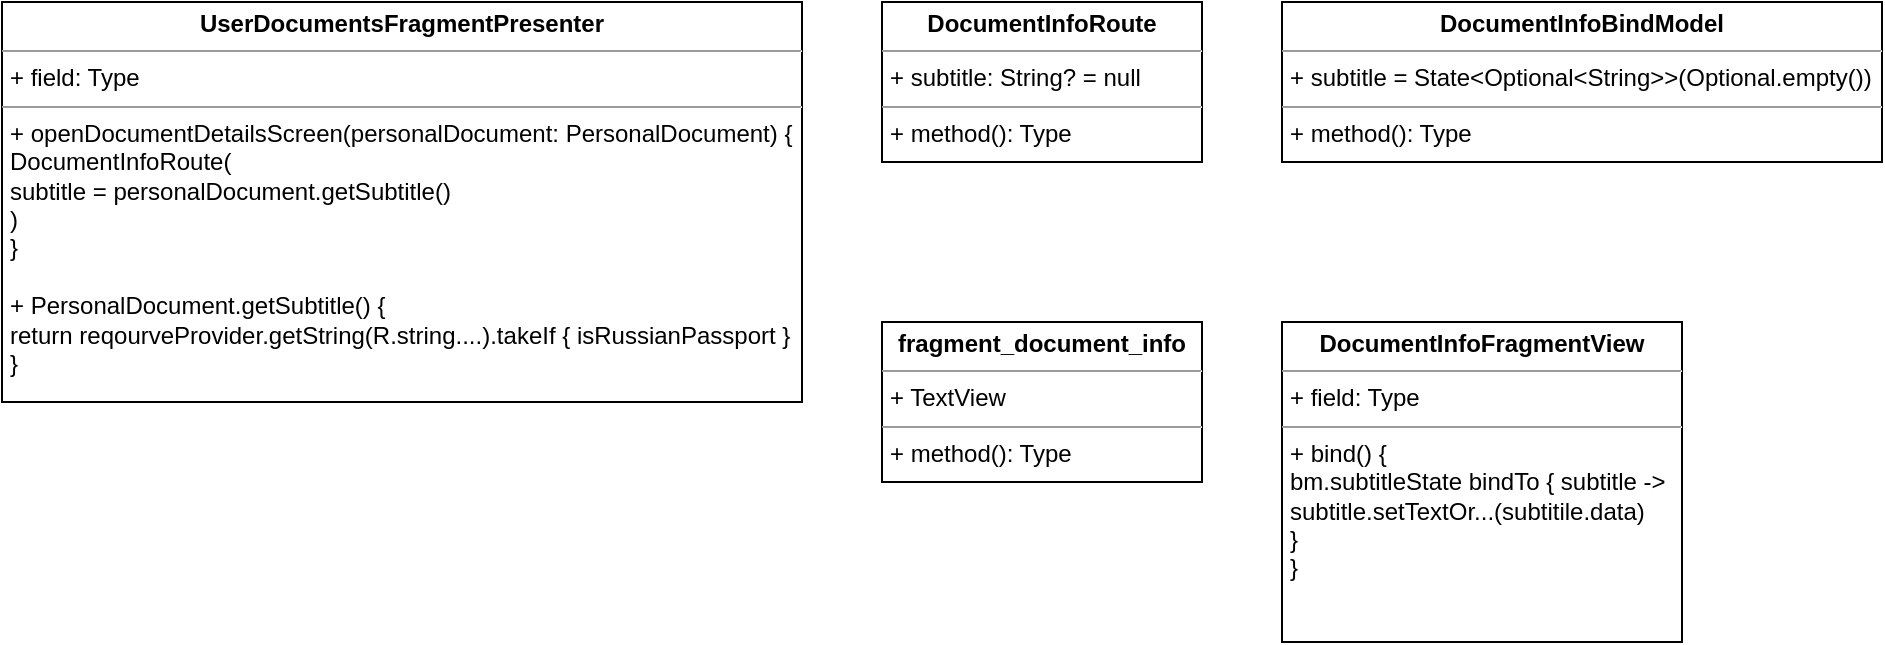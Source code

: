 <mxfile version="20.1.1" type="github">
  <diagram id="gWVzGPQjn2zDsp72pqYC" name="Page-1">
    <mxGraphModel dx="757" dy="480" grid="1" gridSize="10" guides="1" tooltips="1" connect="1" arrows="1" fold="1" page="1" pageScale="1" pageWidth="827" pageHeight="1169" math="0" shadow="0">
      <root>
        <mxCell id="0" />
        <mxCell id="1" parent="0" />
        <mxCell id="rqU30VaZS2W21N0QK3EW-1" value="&lt;p style=&quot;margin:0px;margin-top:4px;text-align:center;&quot;&gt;&lt;b&gt;DocumentInfoRoute&lt;/b&gt;&lt;/p&gt;&lt;hr size=&quot;1&quot;&gt;&lt;p style=&quot;margin:0px;margin-left:4px;&quot;&gt;+ subtitle: String? = null&lt;br&gt;&lt;/p&gt;&lt;hr size=&quot;1&quot;&gt;&lt;p style=&quot;margin:0px;margin-left:4px;&quot;&gt;+ method(): Type&lt;/p&gt;" style="verticalAlign=top;align=left;overflow=fill;fontSize=12;fontFamily=Helvetica;html=1;" vertex="1" parent="1">
          <mxGeometry x="560" y="120" width="160" height="80" as="geometry" />
        </mxCell>
        <mxCell id="rqU30VaZS2W21N0QK3EW-2" value="&lt;p style=&quot;margin:0px;margin-top:4px;text-align:center;&quot;&gt;&lt;b&gt;UserDocumentsFragmentPresenter&lt;/b&gt;&lt;/p&gt;&lt;hr size=&quot;1&quot;&gt;&lt;p style=&quot;margin:0px;margin-left:4px;&quot;&gt;+ field: Type&lt;/p&gt;&lt;hr size=&quot;1&quot;&gt;&lt;p style=&quot;margin:0px;margin-left:4px;&quot;&gt;+ openDocumentDetailsScreen(personalDocument: PersonalDocument) {&lt;/p&gt;&lt;p style=&quot;margin:0px;margin-left:4px;&quot;&gt;DocumentInfoRoute(&lt;/p&gt;&lt;p style=&quot;margin:0px;margin-left:4px;&quot;&gt;subtitle = personalDocument.getSubtitle()&lt;/p&gt;&lt;p style=&quot;margin:0px;margin-left:4px;&quot;&gt;)&lt;br&gt;&lt;/p&gt;&lt;p style=&quot;margin:0px;margin-left:4px;&quot;&gt;}&lt;/p&gt;&lt;p style=&quot;margin:0px;margin-left:4px;&quot;&gt;&lt;br&gt;&lt;/p&gt;&lt;p style=&quot;margin:0px;margin-left:4px;&quot;&gt;+ PersonalDocument.getSubtitle() {&lt;/p&gt;&lt;p style=&quot;margin:0px;margin-left:4px;&quot;&gt;return reqourveProvider.getString(R.string....).takeIf { isRussianPassport }&lt;br&gt;&lt;/p&gt;&lt;p style=&quot;margin:0px;margin-left:4px;&quot;&gt;}&lt;br&gt;&lt;/p&gt;" style="verticalAlign=top;align=left;overflow=fill;fontSize=12;fontFamily=Helvetica;html=1;" vertex="1" parent="1">
          <mxGeometry x="120" y="120" width="400" height="200" as="geometry" />
        </mxCell>
        <mxCell id="rqU30VaZS2W21N0QK3EW-3" value="&lt;p style=&quot;margin:0px;margin-top:4px;text-align:center;&quot;&gt;&lt;b&gt;fragment_document_info&lt;/b&gt;&lt;/p&gt;&lt;hr size=&quot;1&quot;&gt;&lt;p style=&quot;margin:0px;margin-left:4px;&quot;&gt;+ TextView&lt;br&gt;&lt;/p&gt;&lt;hr size=&quot;1&quot;&gt;&lt;p style=&quot;margin:0px;margin-left:4px;&quot;&gt;+ method(): Type&lt;/p&gt;" style="verticalAlign=top;align=left;overflow=fill;fontSize=12;fontFamily=Helvetica;html=1;" vertex="1" parent="1">
          <mxGeometry x="560" y="280" width="160" height="80" as="geometry" />
        </mxCell>
        <mxCell id="rqU30VaZS2W21N0QK3EW-4" value="&lt;p style=&quot;margin:0px;margin-top:4px;text-align:center;&quot;&gt;&lt;b&gt;DocumentInfoBindModel&lt;/b&gt;&lt;/p&gt;&lt;hr size=&quot;1&quot;&gt;&lt;p style=&quot;margin:0px;margin-left:4px;&quot;&gt;+ subtitle = State&amp;lt;Optional&amp;lt;String&amp;gt;&amp;gt;(Optional.empty())&lt;br&gt;&lt;/p&gt;&lt;hr size=&quot;1&quot;&gt;&lt;p style=&quot;margin:0px;margin-left:4px;&quot;&gt;+ method(): Type&lt;/p&gt;" style="verticalAlign=top;align=left;overflow=fill;fontSize=12;fontFamily=Helvetica;html=1;" vertex="1" parent="1">
          <mxGeometry x="760" y="120" width="300" height="80" as="geometry" />
        </mxCell>
        <mxCell id="rqU30VaZS2W21N0QK3EW-5" value="&lt;p style=&quot;margin:0px;margin-top:4px;text-align:center;&quot;&gt;&lt;b&gt;DocumentInfoFragmentView&lt;/b&gt;&lt;/p&gt;&lt;hr size=&quot;1&quot;&gt;&lt;p style=&quot;margin:0px;margin-left:4px;&quot;&gt;+ field: Type&lt;/p&gt;&lt;hr size=&quot;1&quot;&gt;&lt;p style=&quot;margin:0px;margin-left:4px;&quot;&gt;+ bind() {&lt;/p&gt;&lt;p style=&quot;margin:0px;margin-left:4px;&quot;&gt;bm.subtitleState bindTo { subtitle -&amp;gt;&lt;br&gt;&lt;/p&gt;&lt;p style=&quot;margin:0px;margin-left:4px;&quot;&gt;subtitle.setTextOr...(subtitile.data)&lt;/p&gt;&lt;p style=&quot;margin:0px;margin-left:4px;&quot;&gt;}&lt;br&gt;&lt;/p&gt;&lt;p style=&quot;margin:0px;margin-left:4px;&quot;&gt;}&lt;br&gt;&lt;/p&gt;" style="verticalAlign=top;align=left;overflow=fill;fontSize=12;fontFamily=Helvetica;html=1;" vertex="1" parent="1">
          <mxGeometry x="760" y="280" width="200" height="160" as="geometry" />
        </mxCell>
      </root>
    </mxGraphModel>
  </diagram>
</mxfile>
